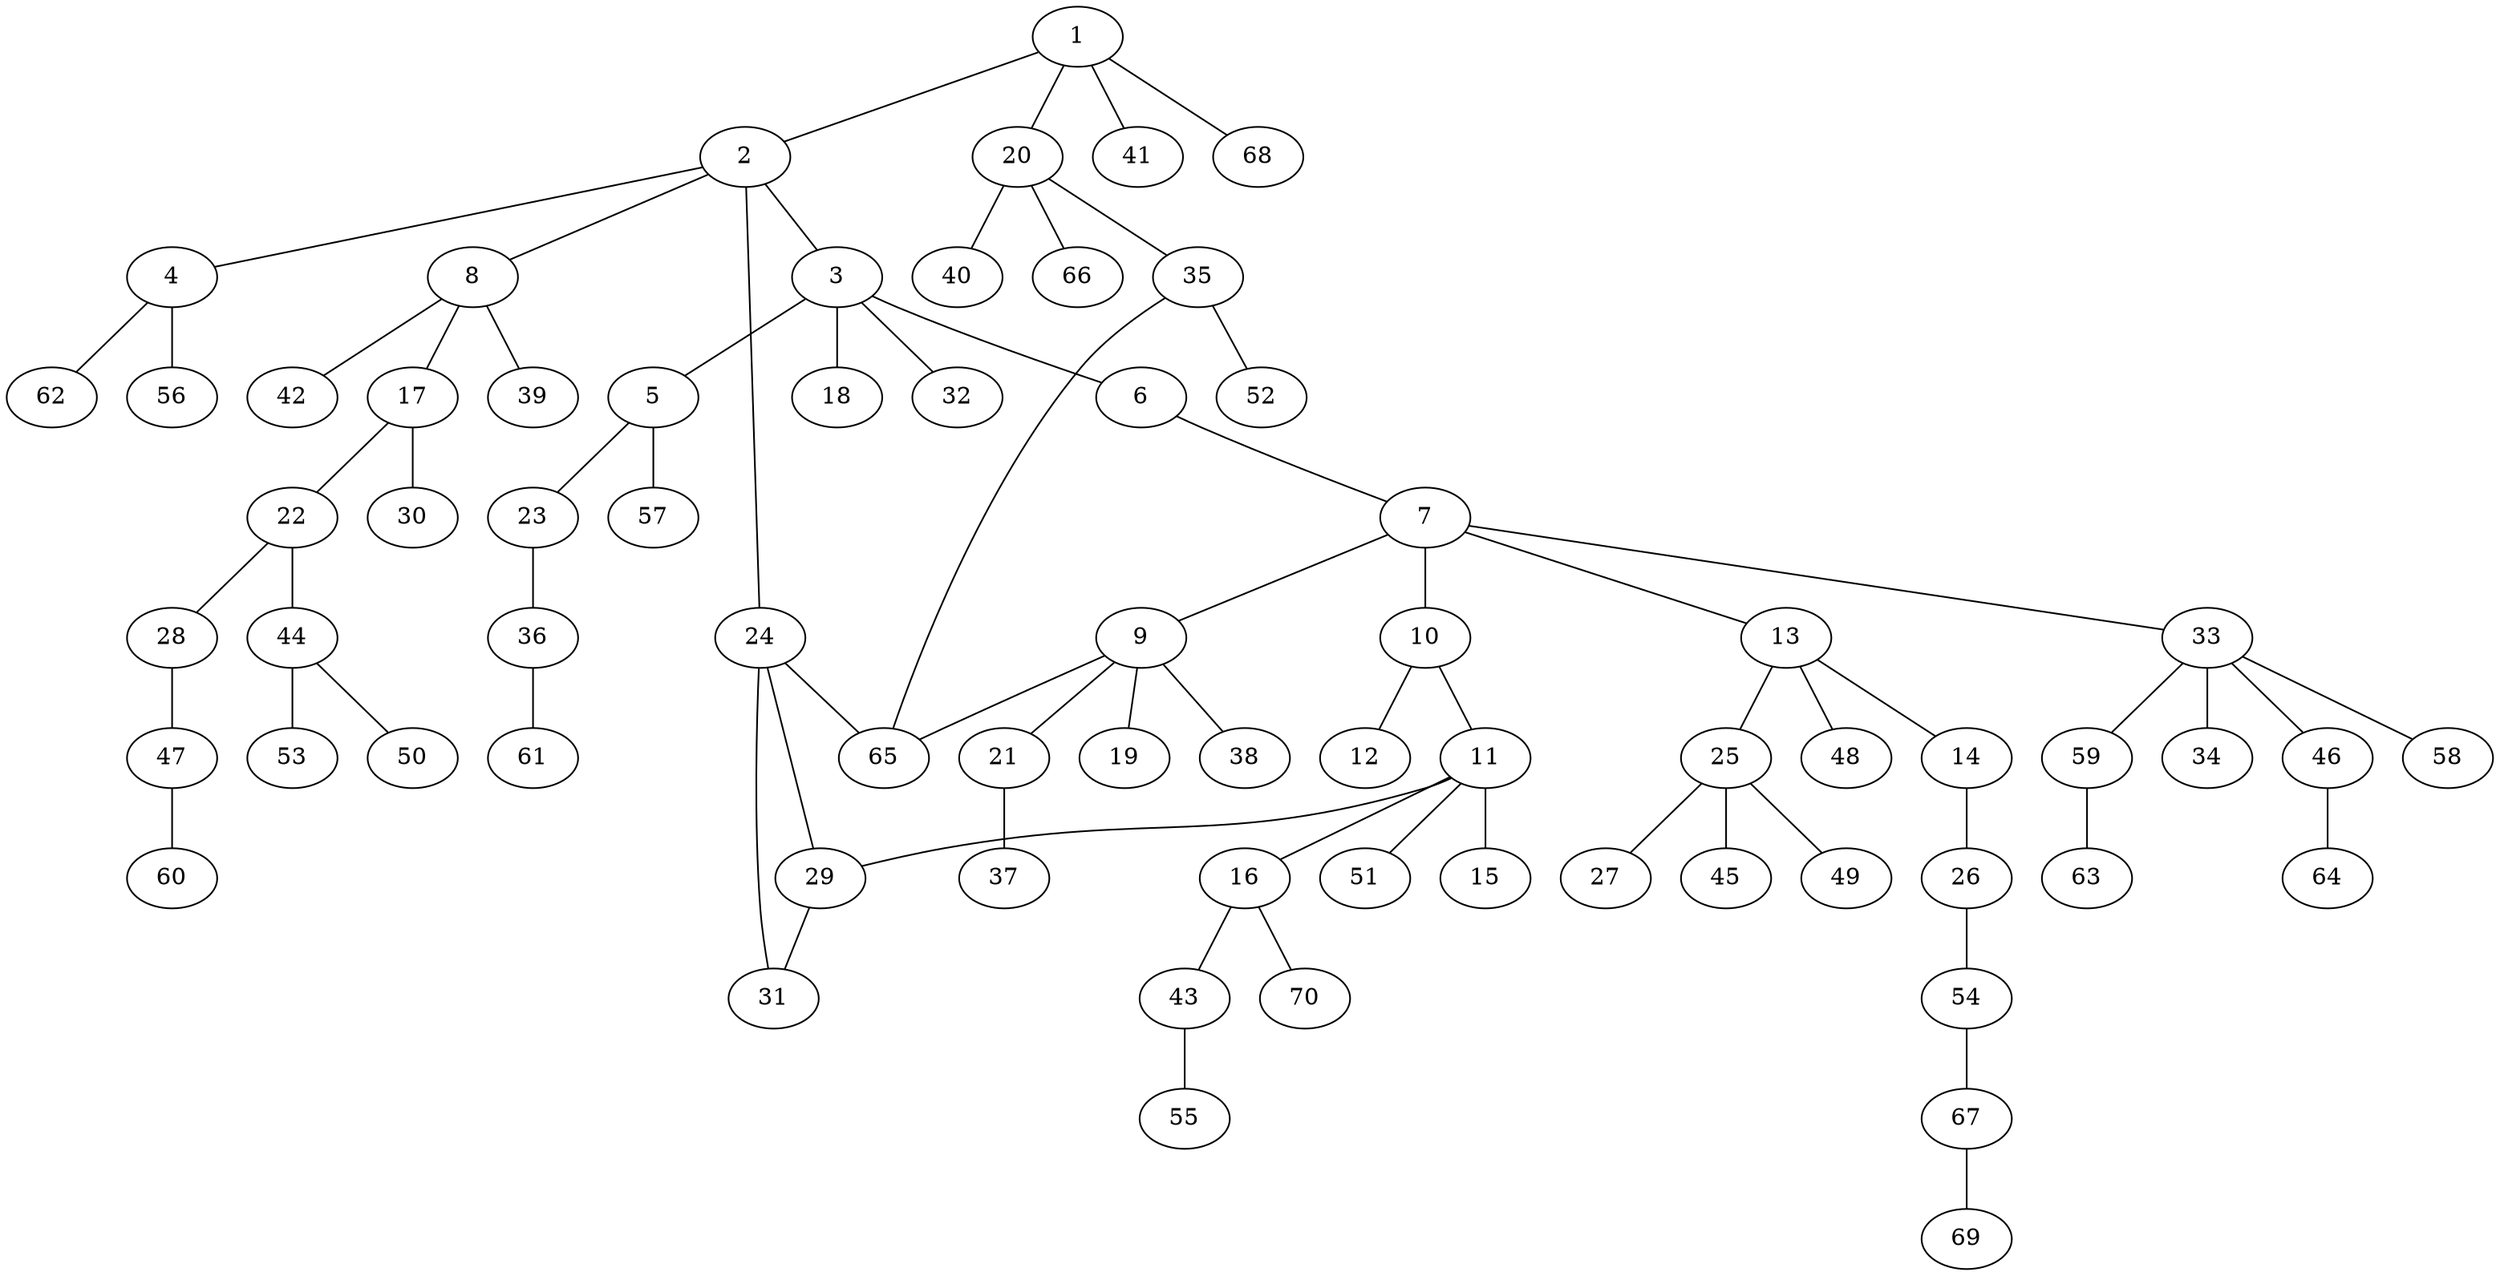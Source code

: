 graph graphname {1--2
1--20
1--41
1--68
2--3
2--4
2--8
2--24
3--5
3--6
3--18
3--32
4--56
4--62
5--23
5--57
6--7
7--9
7--10
7--13
7--33
8--17
8--39
8--42
9--19
9--21
9--38
9--65
10--11
10--12
11--15
11--16
11--29
11--51
13--14
13--25
13--48
14--26
16--43
16--70
17--22
17--30
20--35
20--40
20--66
21--37
22--28
22--44
23--36
24--29
24--31
24--65
25--27
25--45
25--49
26--54
28--47
29--31
33--34
33--46
33--58
33--59
35--52
35--65
36--61
43--55
44--50
44--53
46--64
47--60
54--67
59--63
67--69
}